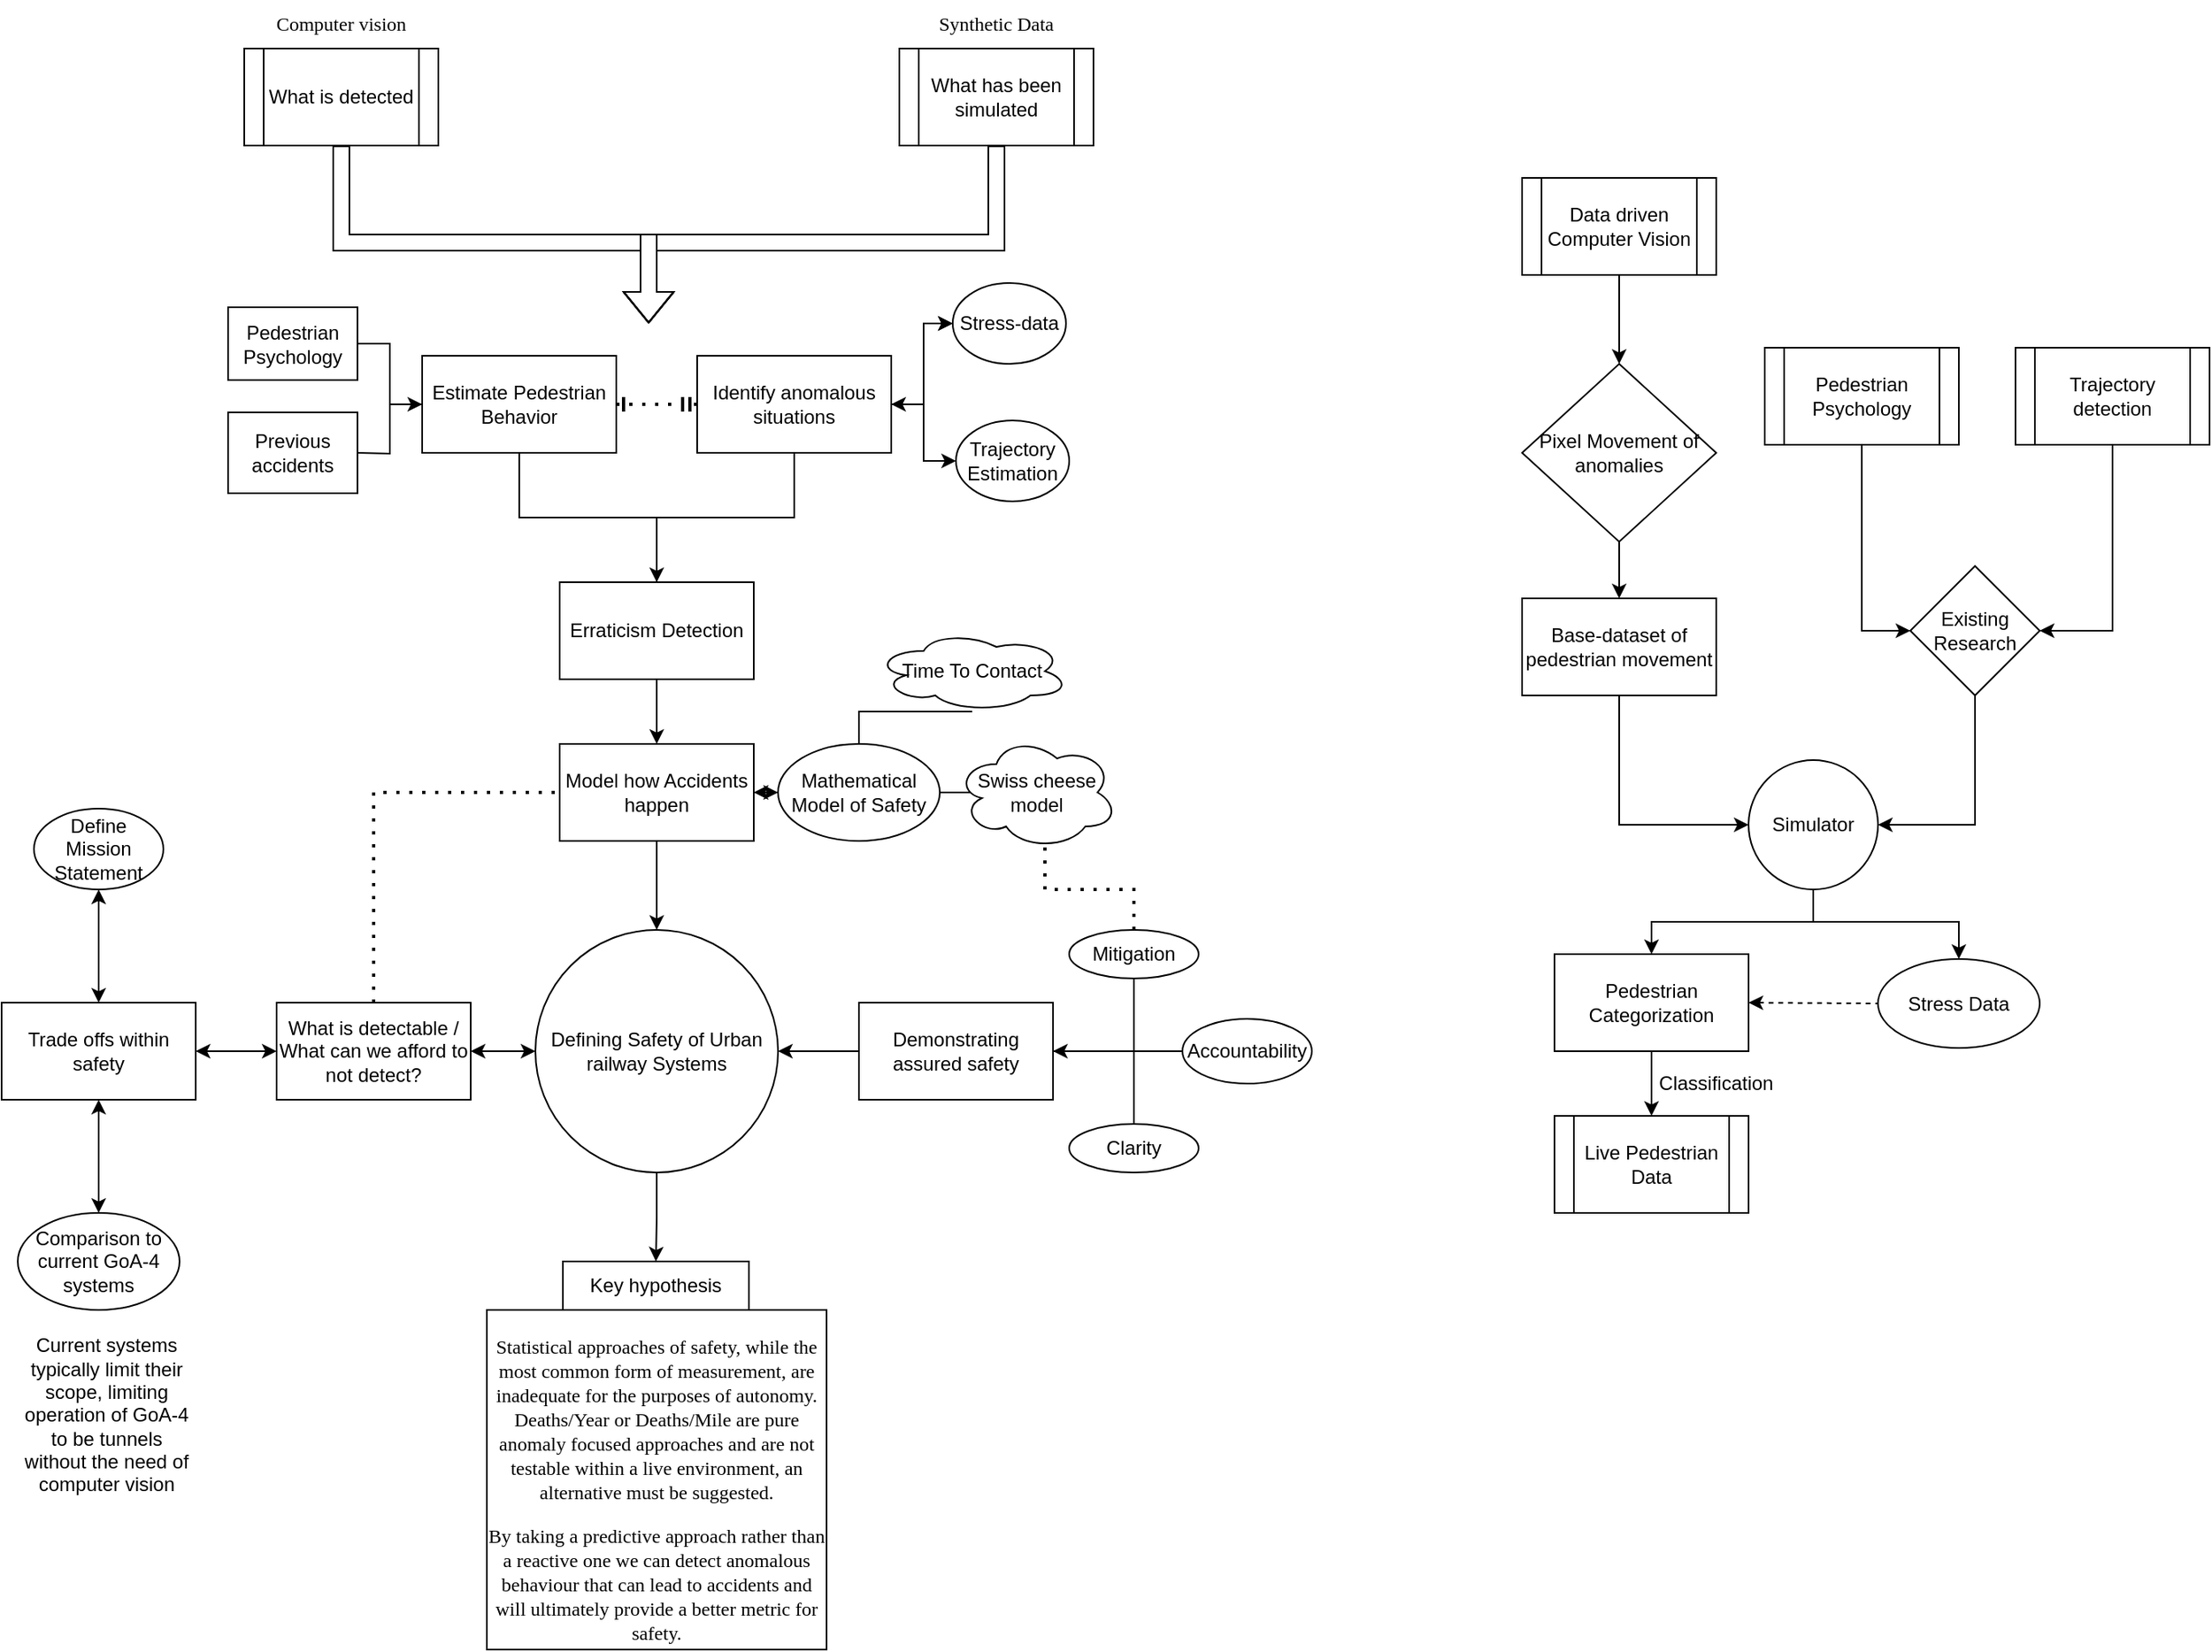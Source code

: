 <mxfile version="21.0.6" type="github">
  <diagram name="Page-1" id="YizXqlMxTFFmfGiaMgVp">
    <mxGraphModel dx="1687" dy="920" grid="1" gridSize="10" guides="1" tooltips="1" connect="1" arrows="1" fold="1" page="1" pageScale="1" pageWidth="850" pageHeight="1100" math="0" shadow="0">
      <root>
        <mxCell id="0" />
        <mxCell id="1" parent="0" />
        <mxCell id="wzwuGxx-aYTTG0eEZtZC-3" value="" style="edgeStyle=orthogonalEdgeStyle;rounded=0;orthogonalLoop=1;jettySize=auto;html=1;startArrow=classic;startFill=1;endArrow=none;endFill=0;" parent="1" source="wzwuGxx-aYTTG0eEZtZC-1" target="wzwuGxx-aYTTG0eEZtZC-2" edge="1">
          <mxGeometry relative="1" as="geometry" />
        </mxCell>
        <mxCell id="wzwuGxx-aYTTG0eEZtZC-30" value="" style="edgeStyle=orthogonalEdgeStyle;rounded=0;orthogonalLoop=1;jettySize=auto;html=1;startArrow=classic;startFill=1;" parent="1" source="wzwuGxx-aYTTG0eEZtZC-1" target="wzwuGxx-aYTTG0eEZtZC-29" edge="1">
          <mxGeometry relative="1" as="geometry" />
        </mxCell>
        <mxCell id="wzwuGxx-aYTTG0eEZtZC-34" value="" style="edgeStyle=orthogonalEdgeStyle;rounded=0;orthogonalLoop=1;jettySize=auto;html=1;startArrow=classic;startFill=1;endArrow=none;endFill=0;" parent="1" source="wzwuGxx-aYTTG0eEZtZC-1" target="wzwuGxx-aYTTG0eEZtZC-33" edge="1">
          <mxGeometry relative="1" as="geometry" />
        </mxCell>
        <mxCell id="wzwuGxx-aYTTG0eEZtZC-43" value="" style="edgeStyle=orthogonalEdgeStyle;rounded=0;orthogonalLoop=1;jettySize=auto;html=1;" parent="1" source="wzwuGxx-aYTTG0eEZtZC-1" target="wzwuGxx-aYTTG0eEZtZC-42" edge="1">
          <mxGeometry relative="1" as="geometry" />
        </mxCell>
        <mxCell id="wzwuGxx-aYTTG0eEZtZC-1" value="Defining Safety of Urban railway Systems" style="ellipse;whiteSpace=wrap;html=1;aspect=fixed;" parent="1" vertex="1">
          <mxGeometry x="350" y="585" width="150" height="150" as="geometry" />
        </mxCell>
        <mxCell id="wzwuGxx-aYTTG0eEZtZC-5" value="" style="edgeStyle=orthogonalEdgeStyle;rounded=0;orthogonalLoop=1;jettySize=auto;html=1;startArrow=classic;startFill=1;endArrow=none;endFill=0;" parent="1" source="wzwuGxx-aYTTG0eEZtZC-2" target="wzwuGxx-aYTTG0eEZtZC-4" edge="1">
          <mxGeometry relative="1" as="geometry" />
        </mxCell>
        <mxCell id="wzwuGxx-aYTTG0eEZtZC-19" value="" style="edgeStyle=orthogonalEdgeStyle;rounded=0;orthogonalLoop=1;jettySize=auto;html=1;startArrow=classic;startFill=1;" parent="1" source="wzwuGxx-aYTTG0eEZtZC-2" target="wzwuGxx-aYTTG0eEZtZC-18" edge="1">
          <mxGeometry relative="1" as="geometry" />
        </mxCell>
        <mxCell id="wzwuGxx-aYTTG0eEZtZC-2" value="Model how Accidents happen" style="whiteSpace=wrap;html=1;" parent="1" vertex="1">
          <mxGeometry x="365" y="470" width="120" height="60" as="geometry" />
        </mxCell>
        <mxCell id="wzwuGxx-aYTTG0eEZtZC-7" value="" style="edgeStyle=orthogonalEdgeStyle;rounded=0;orthogonalLoop=1;jettySize=auto;html=1;endArrow=none;endFill=0;" parent="1" source="wzwuGxx-aYTTG0eEZtZC-4" target="wzwuGxx-aYTTG0eEZtZC-6" edge="1">
          <mxGeometry relative="1" as="geometry" />
        </mxCell>
        <mxCell id="wzwuGxx-aYTTG0eEZtZC-11" value="" style="edgeStyle=orthogonalEdgeStyle;rounded=0;orthogonalLoop=1;jettySize=auto;html=1;startArrow=classic;startFill=1;endArrow=none;endFill=0;" parent="1" source="wzwuGxx-aYTTG0eEZtZC-4" target="wzwuGxx-aYTTG0eEZtZC-10" edge="1">
          <mxGeometry relative="1" as="geometry" />
        </mxCell>
        <mxCell id="wzwuGxx-aYTTG0eEZtZC-4" value="Erraticism Detection" style="whiteSpace=wrap;html=1;" parent="1" vertex="1">
          <mxGeometry x="365" y="370" width="120" height="60" as="geometry" />
        </mxCell>
        <mxCell id="wzwuGxx-aYTTG0eEZtZC-15" value="" style="edgeStyle=orthogonalEdgeStyle;rounded=0;orthogonalLoop=1;jettySize=auto;html=1;endArrow=none;endFill=0;startArrow=classic;startFill=1;" parent="1" source="wzwuGxx-aYTTG0eEZtZC-6" target="Rl5h9I8fjYl7sP55Up2C-9" edge="1">
          <mxGeometry relative="1" as="geometry">
            <mxPoint x="250" y="210" as="targetPoint" />
          </mxGeometry>
        </mxCell>
        <mxCell id="wzwuGxx-aYTTG0eEZtZC-17" value="" style="edgeStyle=orthogonalEdgeStyle;rounded=0;orthogonalLoop=1;jettySize=auto;html=1;endArrow=none;endFill=0;" parent="1" source="wzwuGxx-aYTTG0eEZtZC-6" edge="1">
          <mxGeometry relative="1" as="geometry">
            <mxPoint x="240" y="290" as="targetPoint" />
          </mxGeometry>
        </mxCell>
        <mxCell id="wzwuGxx-aYTTG0eEZtZC-6" value="Estimate Pedestrian Behavior" style="whiteSpace=wrap;html=1;" parent="1" vertex="1">
          <mxGeometry x="280" y="230" width="120" height="60" as="geometry" />
        </mxCell>
        <mxCell id="wzwuGxx-aYTTG0eEZtZC-23" value="" style="edgeStyle=orthogonalEdgeStyle;rounded=0;orthogonalLoop=1;jettySize=auto;html=1;" parent="1" source="wzwuGxx-aYTTG0eEZtZC-10" target="wzwuGxx-aYTTG0eEZtZC-22" edge="1">
          <mxGeometry relative="1" as="geometry" />
        </mxCell>
        <mxCell id="wzwuGxx-aYTTG0eEZtZC-24" value="" style="edgeStyle=orthogonalEdgeStyle;rounded=0;orthogonalLoop=1;jettySize=auto;html=1;startArrow=classic;startFill=1;" parent="1" source="wzwuGxx-aYTTG0eEZtZC-10" target="wzwuGxx-aYTTG0eEZtZC-22" edge="1">
          <mxGeometry relative="1" as="geometry" />
        </mxCell>
        <mxCell id="wzwuGxx-aYTTG0eEZtZC-26" value="" style="edgeStyle=orthogonalEdgeStyle;rounded=0;orthogonalLoop=1;jettySize=auto;html=1;" parent="1" source="wzwuGxx-aYTTG0eEZtZC-10" target="wzwuGxx-aYTTG0eEZtZC-25" edge="1">
          <mxGeometry relative="1" as="geometry" />
        </mxCell>
        <mxCell id="wzwuGxx-aYTTG0eEZtZC-10" value="Identify anomalous situations" style="whiteSpace=wrap;html=1;" parent="1" vertex="1">
          <mxGeometry x="450" y="230" width="120" height="60" as="geometry" />
        </mxCell>
        <mxCell id="wzwuGxx-aYTTG0eEZtZC-21" value="" style="edgeStyle=orthogonalEdgeStyle;rounded=0;orthogonalLoop=1;jettySize=auto;html=1;endArrow=none;endFill=0;" parent="1" source="wzwuGxx-aYTTG0eEZtZC-18" target="wzwuGxx-aYTTG0eEZtZC-20" edge="1">
          <mxGeometry relative="1" as="geometry" />
        </mxCell>
        <mxCell id="wzwuGxx-aYTTG0eEZtZC-28" value="" style="edgeStyle=orthogonalEdgeStyle;rounded=0;orthogonalLoop=1;jettySize=auto;html=1;endArrow=none;endFill=0;" parent="1" source="wzwuGxx-aYTTG0eEZtZC-18" target="wzwuGxx-aYTTG0eEZtZC-27" edge="1">
          <mxGeometry relative="1" as="geometry" />
        </mxCell>
        <mxCell id="wzwuGxx-aYTTG0eEZtZC-18" value="Mathematical Model of Safety" style="ellipse;whiteSpace=wrap;html=1;" parent="1" vertex="1">
          <mxGeometry x="500" y="470" width="100" height="60" as="geometry" />
        </mxCell>
        <mxCell id="wzwuGxx-aYTTG0eEZtZC-20" value="&lt;div&gt;Swiss cheese&lt;/div&gt;&lt;div&gt;model&lt;br&gt;&lt;/div&gt;" style="ellipse;shape=cloud;whiteSpace=wrap;html=1;" parent="1" vertex="1">
          <mxGeometry x="610" y="465" width="100" height="70" as="geometry" />
        </mxCell>
        <mxCell id="wzwuGxx-aYTTG0eEZtZC-22" value="Stress-data" style="ellipse;whiteSpace=wrap;html=1;" parent="1" vertex="1">
          <mxGeometry x="608" y="185" width="70" height="50" as="geometry" />
        </mxCell>
        <mxCell id="wzwuGxx-aYTTG0eEZtZC-25" value="Trajectory Estimation" style="ellipse;whiteSpace=wrap;html=1;" parent="1" vertex="1">
          <mxGeometry x="610" y="270" width="70" height="50" as="geometry" />
        </mxCell>
        <mxCell id="wzwuGxx-aYTTG0eEZtZC-27" value="Time To Contact" style="ellipse;shape=cloud;whiteSpace=wrap;html=1;" parent="1" vertex="1">
          <mxGeometry x="560" y="400" width="120" height="50" as="geometry" />
        </mxCell>
        <mxCell id="EhIsMyNbKFghoJWGRpfX-2" value="" style="edgeStyle=orthogonalEdgeStyle;rounded=0;orthogonalLoop=1;jettySize=auto;html=1;startArrow=classic;startFill=1;" parent="1" source="wzwuGxx-aYTTG0eEZtZC-29" target="EhIsMyNbKFghoJWGRpfX-1" edge="1">
          <mxGeometry relative="1" as="geometry" />
        </mxCell>
        <mxCell id="wzwuGxx-aYTTG0eEZtZC-29" value="What is detectable / What can we afford to not detect?" style="whiteSpace=wrap;html=1;" parent="1" vertex="1">
          <mxGeometry x="190" y="630" width="120" height="60" as="geometry" />
        </mxCell>
        <mxCell id="wzwuGxx-aYTTG0eEZtZC-31" value="" style="endArrow=ERmandOne;dashed=1;html=1;dashPattern=1 3;strokeWidth=2;rounded=0;exitX=1;exitY=0.5;exitDx=0;exitDy=0;entryX=0;entryY=0.5;entryDx=0;entryDy=0;endFill=0;startArrow=ERone;startFill=0;" parent="1" source="wzwuGxx-aYTTG0eEZtZC-6" target="wzwuGxx-aYTTG0eEZtZC-10" edge="1">
          <mxGeometry width="50" height="50" relative="1" as="geometry">
            <mxPoint x="780" y="410" as="sourcePoint" />
            <mxPoint x="820" y="270" as="targetPoint" />
            <Array as="points" />
          </mxGeometry>
        </mxCell>
        <mxCell id="wzwuGxx-aYTTG0eEZtZC-32" value="" style="endArrow=none;dashed=1;html=1;dashPattern=1 3;strokeWidth=2;rounded=0;exitX=0.5;exitY=0;exitDx=0;exitDy=0;entryX=0;entryY=0.5;entryDx=0;entryDy=0;" parent="1" source="wzwuGxx-aYTTG0eEZtZC-29" target="wzwuGxx-aYTTG0eEZtZC-2" edge="1">
          <mxGeometry width="50" height="50" relative="1" as="geometry">
            <mxPoint x="230" y="570" as="sourcePoint" />
            <mxPoint x="280" y="520" as="targetPoint" />
            <Array as="points">
              <mxPoint x="250" y="500" />
            </Array>
          </mxGeometry>
        </mxCell>
        <mxCell id="wzwuGxx-aYTTG0eEZtZC-37" value="" style="edgeStyle=orthogonalEdgeStyle;rounded=0;orthogonalLoop=1;jettySize=auto;html=1;endArrow=none;endFill=0;" parent="1" source="wzwuGxx-aYTTG0eEZtZC-33" target="wzwuGxx-aYTTG0eEZtZC-36" edge="1">
          <mxGeometry relative="1" as="geometry" />
        </mxCell>
        <mxCell id="wzwuGxx-aYTTG0eEZtZC-39" value="" style="edgeStyle=orthogonalEdgeStyle;rounded=0;orthogonalLoop=1;jettySize=auto;html=1;endArrow=none;endFill=0;" parent="1" source="wzwuGxx-aYTTG0eEZtZC-33" target="wzwuGxx-aYTTG0eEZtZC-38" edge="1">
          <mxGeometry relative="1" as="geometry" />
        </mxCell>
        <mxCell id="wzwuGxx-aYTTG0eEZtZC-41" value="" style="edgeStyle=orthogonalEdgeStyle;rounded=0;orthogonalLoop=1;jettySize=auto;html=1;startArrow=classic;startFill=1;endArrow=none;endFill=0;" parent="1" source="wzwuGxx-aYTTG0eEZtZC-33" target="wzwuGxx-aYTTG0eEZtZC-40" edge="1">
          <mxGeometry relative="1" as="geometry" />
        </mxCell>
        <mxCell id="wzwuGxx-aYTTG0eEZtZC-33" value="Demonstrating assured safety" style="whiteSpace=wrap;html=1;" parent="1" vertex="1">
          <mxGeometry x="550" y="630" width="120" height="60" as="geometry" />
        </mxCell>
        <mxCell id="wzwuGxx-aYTTG0eEZtZC-36" value="Clarity" style="ellipse;whiteSpace=wrap;html=1;" parent="1" vertex="1">
          <mxGeometry x="680" y="705" width="80" height="30" as="geometry" />
        </mxCell>
        <mxCell id="wzwuGxx-aYTTG0eEZtZC-38" value="Mitigation" style="ellipse;whiteSpace=wrap;html=1;" parent="1" vertex="1">
          <mxGeometry x="680" y="585" width="80" height="30" as="geometry" />
        </mxCell>
        <mxCell id="wzwuGxx-aYTTG0eEZtZC-40" value="Accountability" style="ellipse;whiteSpace=wrap;html=1;" parent="1" vertex="1">
          <mxGeometry x="750" y="640" width="80" height="40" as="geometry" />
        </mxCell>
        <mxCell id="wzwuGxx-aYTTG0eEZtZC-42" value="Key hypothesis" style="whiteSpace=wrap;html=1;" parent="1" vertex="1">
          <mxGeometry x="367" y="790" width="115" height="30" as="geometry" />
        </mxCell>
        <mxCell id="wzwuGxx-aYTTG0eEZtZC-44" value="&lt;p style=&quot;margin-bottom: 0cm; line-height: normal;&quot; class=&quot;MsoNormal&quot;&gt;&lt;font style=&quot;font-size: 12px;&quot; face=&quot;Times New Roman&quot;&gt;Statistical approaches of safety, while the most common form of measurement, are inadequate for the purposes of autonomy. Deaths/Year or Deaths/Mile are pure anomaly focused approaches and are not testable within a live environment, an alternative must be &lt;font style=&quot;font-size: 12px;&quot;&gt;suggested.&lt;/font&gt;&lt;/font&gt;&lt;/p&gt;&lt;p style=&quot;margin-bottom: 0cm; line-height: normal;&quot; class=&quot;MsoNormal&quot;&gt;&lt;font style=&quot;font-size: 12px;&quot; face=&quot;Times New Roman&quot;&gt;&lt;span style=&quot;&quot;&gt;By taking a predictive approach rather than a reactive one we can detect anomalous behaviour that can lead to accidents and will ultimately provide a better metric for safety.&lt;/span&gt;&lt;/font&gt;&lt;/p&gt;" style="whiteSpace=wrap;html=1;aspect=fixed;" parent="1" vertex="1">
          <mxGeometry x="320" y="820" width="210" height="210" as="geometry" />
        </mxCell>
        <mxCell id="wzwuGxx-aYTTG0eEZtZC-46" value="&lt;font face=&quot;Times New Roman&quot;&gt;Computer vision&lt;/font&gt;" style="text;html=1;strokeColor=none;fillColor=none;align=center;verticalAlign=middle;whiteSpace=wrap;rounded=0;" parent="1" vertex="1">
          <mxGeometry x="170" y="10" width="120" height="30" as="geometry" />
        </mxCell>
        <mxCell id="wzwuGxx-aYTTG0eEZtZC-47" value="&lt;font face=&quot;Times New Roman&quot;&gt;Synthetic Data&lt;br&gt;&lt;/font&gt;" style="text;html=1;strokeColor=none;fillColor=none;align=center;verticalAlign=middle;whiteSpace=wrap;rounded=0;" parent="1" vertex="1">
          <mxGeometry x="575" y="10" width="120" height="30" as="geometry" />
        </mxCell>
        <mxCell id="EhIsMyNbKFghoJWGRpfX-4" value="" style="edgeStyle=orthogonalEdgeStyle;rounded=0;orthogonalLoop=1;jettySize=auto;html=1;startArrow=classic;startFill=1;" parent="1" source="EhIsMyNbKFghoJWGRpfX-1" target="EhIsMyNbKFghoJWGRpfX-3" edge="1">
          <mxGeometry relative="1" as="geometry" />
        </mxCell>
        <mxCell id="EhIsMyNbKFghoJWGRpfX-6" value="" style="edgeStyle=orthogonalEdgeStyle;rounded=0;orthogonalLoop=1;jettySize=auto;html=1;startArrow=classic;startFill=1;" parent="1" source="EhIsMyNbKFghoJWGRpfX-1" target="EhIsMyNbKFghoJWGRpfX-5" edge="1">
          <mxGeometry relative="1" as="geometry" />
        </mxCell>
        <mxCell id="EhIsMyNbKFghoJWGRpfX-1" value="Trade offs within safety" style="whiteSpace=wrap;html=1;" parent="1" vertex="1">
          <mxGeometry x="20" y="630" width="120" height="60" as="geometry" />
        </mxCell>
        <mxCell id="EhIsMyNbKFghoJWGRpfX-3" value="Define Mission Statement" style="ellipse;whiteSpace=wrap;html=1;" parent="1" vertex="1">
          <mxGeometry x="40" y="510" width="80" height="50" as="geometry" />
        </mxCell>
        <mxCell id="EhIsMyNbKFghoJWGRpfX-5" value="Comparison to current GoA-4 systems" style="ellipse;whiteSpace=wrap;html=1;" parent="1" vertex="1">
          <mxGeometry x="30" y="760" width="100" height="60" as="geometry" />
        </mxCell>
        <mxCell id="EhIsMyNbKFghoJWGRpfX-7" value="Current systems typically limit their scope, limiting operation of GoA-4 to be tunnels without the need of computer vision" style="text;html=1;strokeColor=none;fillColor=none;align=center;verticalAlign=middle;whiteSpace=wrap;rounded=0;" parent="1" vertex="1">
          <mxGeometry x="30" y="830" width="110" height="110" as="geometry" />
        </mxCell>
        <mxCell id="XZHoZLcCiwLTe7WHyc-X-1" value="" style="endArrow=none;dashed=1;html=1;dashPattern=1 3;strokeWidth=2;rounded=0;entryX=0.55;entryY=0.95;entryDx=0;entryDy=0;entryPerimeter=0;exitX=0.5;exitY=0;exitDx=0;exitDy=0;" parent="1" source="wzwuGxx-aYTTG0eEZtZC-38" target="wzwuGxx-aYTTG0eEZtZC-20" edge="1">
          <mxGeometry width="50" height="50" relative="1" as="geometry">
            <mxPoint x="580" y="610" as="sourcePoint" />
            <mxPoint x="630" y="560" as="targetPoint" />
            <Array as="points">
              <mxPoint x="720" y="560" />
              <mxPoint x="665" y="560" />
            </Array>
          </mxGeometry>
        </mxCell>
        <mxCell id="XZHoZLcCiwLTe7WHyc-X-2" value="What is detected" style="shape=process;whiteSpace=wrap;html=1;backgroundOutline=1;" parent="1" vertex="1">
          <mxGeometry x="170" y="40" width="120" height="60" as="geometry" />
        </mxCell>
        <mxCell id="XZHoZLcCiwLTe7WHyc-X-4" value="" style="shape=flexArrow;endArrow=classic;html=1;rounded=0;exitX=0.5;exitY=1;exitDx=0;exitDy=0;" parent="1" source="XZHoZLcCiwLTe7WHyc-X-2" edge="1">
          <mxGeometry width="50" height="50" relative="1" as="geometry">
            <mxPoint x="400" y="250" as="sourcePoint" />
            <mxPoint x="420" y="210" as="targetPoint" />
            <Array as="points">
              <mxPoint x="230" y="160" />
              <mxPoint x="420" y="160" />
            </Array>
          </mxGeometry>
        </mxCell>
        <mxCell id="XZHoZLcCiwLTe7WHyc-X-5" value="What has been simulated" style="shape=process;whiteSpace=wrap;html=1;backgroundOutline=1;" parent="1" vertex="1">
          <mxGeometry x="575" y="40" width="120" height="60" as="geometry" />
        </mxCell>
        <mxCell id="XZHoZLcCiwLTe7WHyc-X-6" value="" style="shape=flexArrow;endArrow=classic;html=1;rounded=0;exitX=0.5;exitY=1;exitDx=0;exitDy=0;" parent="1" source="XZHoZLcCiwLTe7WHyc-X-5" edge="1">
          <mxGeometry width="50" height="50" relative="1" as="geometry">
            <mxPoint x="399.5" y="140" as="sourcePoint" />
            <mxPoint x="420" y="210" as="targetPoint" />
            <Array as="points">
              <mxPoint x="635" y="160" />
              <mxPoint x="420" y="160" />
            </Array>
          </mxGeometry>
        </mxCell>
        <mxCell id="Rl5h9I8fjYl7sP55Up2C-4" value="" style="edgeStyle=orthogonalEdgeStyle;rounded=0;orthogonalLoop=1;jettySize=auto;html=1;" edge="1" parent="1" source="Rl5h9I8fjYl7sP55Up2C-2" target="Rl5h9I8fjYl7sP55Up2C-3">
          <mxGeometry relative="1" as="geometry" />
        </mxCell>
        <mxCell id="Rl5h9I8fjYl7sP55Up2C-2" value="Data driven Computer Vision" style="shape=process;whiteSpace=wrap;html=1;backgroundOutline=1;" vertex="1" parent="1">
          <mxGeometry x="960" y="120" width="120" height="60" as="geometry" />
        </mxCell>
        <mxCell id="Rl5h9I8fjYl7sP55Up2C-6" value="" style="edgeStyle=orthogonalEdgeStyle;rounded=0;orthogonalLoop=1;jettySize=auto;html=1;" edge="1" parent="1" source="Rl5h9I8fjYl7sP55Up2C-3" target="Rl5h9I8fjYl7sP55Up2C-5">
          <mxGeometry relative="1" as="geometry" />
        </mxCell>
        <mxCell id="Rl5h9I8fjYl7sP55Up2C-3" value="Pixel Movement of anomalies" style="rhombus;whiteSpace=wrap;html=1;" vertex="1" parent="1">
          <mxGeometry x="960" y="235" width="120" height="110" as="geometry" />
        </mxCell>
        <mxCell id="Rl5h9I8fjYl7sP55Up2C-5" value="Base-dataset of pedestrian movement" style="whiteSpace=wrap;html=1;" vertex="1" parent="1">
          <mxGeometry x="960" y="380" width="120" height="60" as="geometry" />
        </mxCell>
        <mxCell id="Rl5h9I8fjYl7sP55Up2C-7" value="Pedestrian Psychology" style="shape=process;whiteSpace=wrap;html=1;backgroundOutline=1;" vertex="1" parent="1">
          <mxGeometry x="1110" y="225" width="120" height="60" as="geometry" />
        </mxCell>
        <mxCell id="Rl5h9I8fjYl7sP55Up2C-9" value="Pedestrian Psychology" style="rounded=0;whiteSpace=wrap;html=1;" vertex="1" parent="1">
          <mxGeometry x="160" y="200" width="80" height="45" as="geometry" />
        </mxCell>
        <mxCell id="Rl5h9I8fjYl7sP55Up2C-10" value="Previous accidents" style="rounded=0;whiteSpace=wrap;html=1;" vertex="1" parent="1">
          <mxGeometry x="160" y="265" width="80" height="50" as="geometry" />
        </mxCell>
        <mxCell id="Rl5h9I8fjYl7sP55Up2C-12" value="Trajectory detection" style="shape=process;whiteSpace=wrap;html=1;backgroundOutline=1;" vertex="1" parent="1">
          <mxGeometry x="1265" y="225" width="120" height="60" as="geometry" />
        </mxCell>
        <mxCell id="Rl5h9I8fjYl7sP55Up2C-13" value="Existing Research" style="rhombus;whiteSpace=wrap;html=1;" vertex="1" parent="1">
          <mxGeometry x="1200" y="360" width="80" height="80" as="geometry" />
        </mxCell>
        <mxCell id="Rl5h9I8fjYl7sP55Up2C-14" value="" style="endArrow=classic;html=1;rounded=0;exitX=0.5;exitY=1;exitDx=0;exitDy=0;entryX=0;entryY=0.5;entryDx=0;entryDy=0;" edge="1" parent="1" source="Rl5h9I8fjYl7sP55Up2C-7" target="Rl5h9I8fjYl7sP55Up2C-13">
          <mxGeometry width="50" height="50" relative="1" as="geometry">
            <mxPoint x="1160" y="385" as="sourcePoint" />
            <mxPoint x="1210" y="335" as="targetPoint" />
            <Array as="points">
              <mxPoint x="1170" y="400" />
            </Array>
          </mxGeometry>
        </mxCell>
        <mxCell id="Rl5h9I8fjYl7sP55Up2C-15" value="" style="endArrow=classic;html=1;rounded=0;exitX=0.5;exitY=1;exitDx=0;exitDy=0;entryX=1;entryY=0.5;entryDx=0;entryDy=0;" edge="1" parent="1" source="Rl5h9I8fjYl7sP55Up2C-12" target="Rl5h9I8fjYl7sP55Up2C-13">
          <mxGeometry width="50" height="50" relative="1" as="geometry">
            <mxPoint x="1370" y="415" as="sourcePoint" />
            <mxPoint x="1420" y="365" as="targetPoint" />
            <Array as="points">
              <mxPoint x="1325" y="400" />
            </Array>
          </mxGeometry>
        </mxCell>
        <mxCell id="Rl5h9I8fjYl7sP55Up2C-20" value="" style="edgeStyle=orthogonalEdgeStyle;rounded=0;orthogonalLoop=1;jettySize=auto;html=1;" edge="1" parent="1" source="Rl5h9I8fjYl7sP55Up2C-16" target="Rl5h9I8fjYl7sP55Up2C-19">
          <mxGeometry relative="1" as="geometry" />
        </mxCell>
        <mxCell id="Rl5h9I8fjYl7sP55Up2C-16" value="Simulator" style="ellipse;whiteSpace=wrap;html=1;aspect=fixed;" vertex="1" parent="1">
          <mxGeometry x="1100" y="480" width="80" height="80" as="geometry" />
        </mxCell>
        <mxCell id="Rl5h9I8fjYl7sP55Up2C-17" value="" style="endArrow=classic;html=1;rounded=0;exitX=0.5;exitY=1;exitDx=0;exitDy=0;entryX=1;entryY=0.5;entryDx=0;entryDy=0;" edge="1" parent="1" source="Rl5h9I8fjYl7sP55Up2C-13" target="Rl5h9I8fjYl7sP55Up2C-16">
          <mxGeometry width="50" height="50" relative="1" as="geometry">
            <mxPoint x="1320" y="530" as="sourcePoint" />
            <mxPoint x="1370" y="480" as="targetPoint" />
            <Array as="points">
              <mxPoint x="1240" y="520" />
            </Array>
          </mxGeometry>
        </mxCell>
        <mxCell id="Rl5h9I8fjYl7sP55Up2C-18" value="" style="endArrow=classic;html=1;rounded=0;exitX=0.5;exitY=1;exitDx=0;exitDy=0;entryX=0;entryY=0.5;entryDx=0;entryDy=0;" edge="1" parent="1" source="Rl5h9I8fjYl7sP55Up2C-5" target="Rl5h9I8fjYl7sP55Up2C-16">
          <mxGeometry width="50" height="50" relative="1" as="geometry">
            <mxPoint x="960" y="580" as="sourcePoint" />
            <mxPoint x="1010" y="530" as="targetPoint" />
            <Array as="points">
              <mxPoint x="1020" y="520" />
            </Array>
          </mxGeometry>
        </mxCell>
        <mxCell id="Rl5h9I8fjYl7sP55Up2C-22" value="" style="edgeStyle=orthogonalEdgeStyle;rounded=0;orthogonalLoop=1;jettySize=auto;html=1;" edge="1" parent="1" source="Rl5h9I8fjYl7sP55Up2C-19" target="Rl5h9I8fjYl7sP55Up2C-21">
          <mxGeometry relative="1" as="geometry" />
        </mxCell>
        <mxCell id="Rl5h9I8fjYl7sP55Up2C-19" value="Pedestrian Categorization" style="rounded=0;whiteSpace=wrap;html=1;" vertex="1" parent="1">
          <mxGeometry x="980" y="600" width="120" height="60" as="geometry" />
        </mxCell>
        <mxCell id="Rl5h9I8fjYl7sP55Up2C-21" value="Live Pedestrian Data" style="shape=process;whiteSpace=wrap;html=1;backgroundOutline=1;" vertex="1" parent="1">
          <mxGeometry x="980" y="700" width="120" height="60" as="geometry" />
        </mxCell>
        <mxCell id="Rl5h9I8fjYl7sP55Up2C-23" value="Classification" style="text;html=1;strokeColor=none;fillColor=none;align=center;verticalAlign=middle;whiteSpace=wrap;rounded=0;" vertex="1" parent="1">
          <mxGeometry x="1050" y="665" width="60" height="30" as="geometry" />
        </mxCell>
        <mxCell id="Rl5h9I8fjYl7sP55Up2C-25" value="Stress Data" style="ellipse;whiteSpace=wrap;html=1;" vertex="1" parent="1">
          <mxGeometry x="1180" y="603" width="100" height="55" as="geometry" />
        </mxCell>
        <mxCell id="Rl5h9I8fjYl7sP55Up2C-28" value="" style="endArrow=none;dashed=1;html=1;rounded=0;entryX=0;entryY=0.5;entryDx=0;entryDy=0;exitX=1;exitY=0.5;exitDx=0;exitDy=0;startArrow=classic;startFill=1;" edge="1" parent="1" source="Rl5h9I8fjYl7sP55Up2C-19" target="Rl5h9I8fjYl7sP55Up2C-25">
          <mxGeometry width="50" height="50" relative="1" as="geometry">
            <mxPoint x="1150" y="720" as="sourcePoint" />
            <mxPoint x="1200" y="670" as="targetPoint" />
          </mxGeometry>
        </mxCell>
        <mxCell id="Rl5h9I8fjYl7sP55Up2C-29" value="" style="endArrow=classic;html=1;rounded=0;exitX=0.5;exitY=1;exitDx=0;exitDy=0;entryX=0.5;entryY=0;entryDx=0;entryDy=0;" edge="1" parent="1" source="Rl5h9I8fjYl7sP55Up2C-16" target="Rl5h9I8fjYl7sP55Up2C-25">
          <mxGeometry width="50" height="50" relative="1" as="geometry">
            <mxPoint x="1180" y="580" as="sourcePoint" />
            <mxPoint x="1500" y="570" as="targetPoint" />
            <Array as="points">
              <mxPoint x="1140" y="580" />
              <mxPoint x="1230" y="580" />
            </Array>
          </mxGeometry>
        </mxCell>
      </root>
    </mxGraphModel>
  </diagram>
</mxfile>
